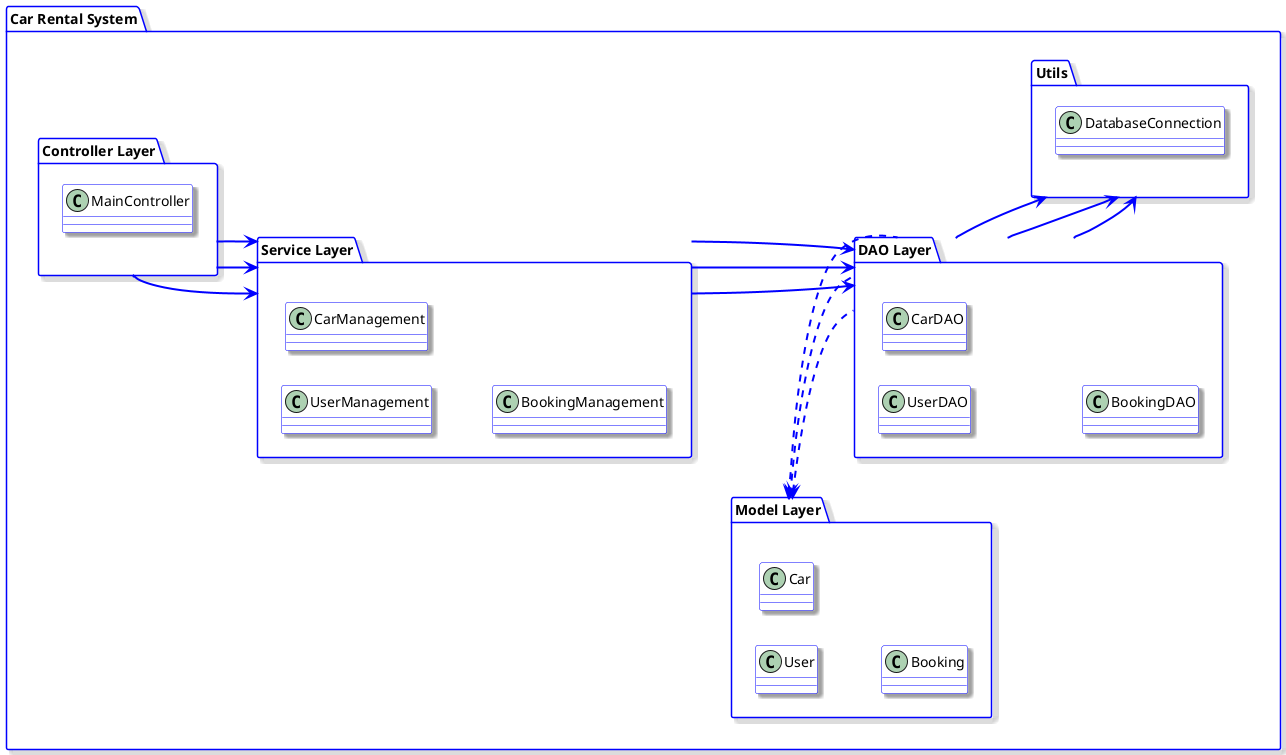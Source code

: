 @startuml

' Set direction from left to right for better readability
left to right direction

' Adjust spacing and connection lines for clarity
skinparam package {
    BorderColor #0000FF
    FontColor #000000
    ArrowColor #0000FF
    Padding 15
    Margin 20
    Shadowing true
}

' Adjust connection line thickness and colors
skinparam class {
    ArrowColor #0000FF
    ArrowThickness 2
    BackgroundColor #FFFFFF
    BorderColor #0000FF
    FontColor #000000
}

package "Car Rental System" {

    package "Controller Layer" {
        class MainController
    }

    package "Service Layer" {
        class UserManagement
        class CarManagement
        class BookingManagement
    }

    package "DAO Layer" {
        class UserDAO
        class CarDAO
        class BookingDAO
    }

    package "Model Layer" {
        class User
        class Car
        class Booking
    }

    package "Utils" {
        class DatabaseConnection
    }

    ' Relationships within layers
    "Controller Layer::MainController" --> "Service Layer::UserManagement"
    "Controller Layer::MainController" --> "Service Layer::CarManagement"
    "Controller Layer::MainController" --> "Service Layer::BookingManagement"

    "Service Layer::UserManagement" --> "DAO Layer::UserDAO"
    "Service Layer::CarManagement" --> "DAO Layer::CarDAO"
    "Service Layer::BookingManagement" --> "DAO Layer::BookingDAO"

    "DAO Layer::UserDAO" --> "Utils::DatabaseConnection"
    "DAO Layer::CarDAO" --> "Utils::DatabaseConnection"
    "DAO Layer::BookingDAO" --> "Utils::DatabaseConnection"

    "Model Layer::User" <.. "DAO Layer::UserDAO"
    "Model Layer::Car" <.. "DAO Layer::CarDAO"
    "Model Layer::Booking" <.. "DAO Layer::BookingDAO"

}

' Adjust global settings for layout and spacing
skinparam {
    ArrowColor #0000FF
    ArrowThickness 2
    ArrowFontColor #000000
    ArrowFontSize 12
    ArrowFontName "Arial"
    RectangleFontSize 14
    RectangleFontName "Arial"
    Shadowing true
}

@enduml
